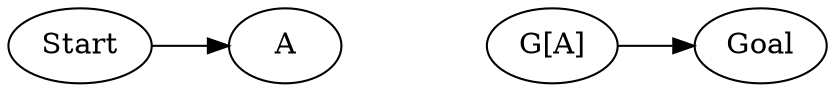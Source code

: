 digraph {
    rankdir=LR

    Start[class="extremity,disabled"]
    Goal[class="extremity"]

    A[label="A" class="start"]
    GA[label="G[A]" class="goal"]

    A -> GA[label="pure" style="invis"]

    Start -> A[class="start"]
    GA -> Goal[class="goal"]
}
